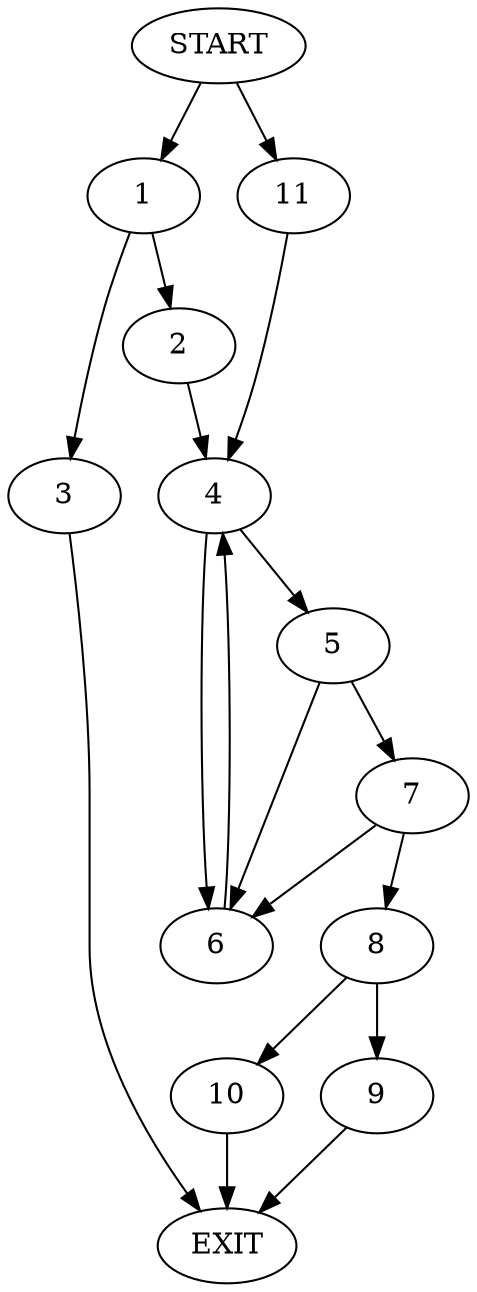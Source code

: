 digraph {
0 [label="START"]
12 [label="EXIT"]
0 -> 1
1 -> 2
1 -> 3
3 -> 12
2 -> 4
4 -> 5
4 -> 6
5 -> 7
5 -> 6
6 -> 4
7 -> 6
7 -> 8
8 -> 9
8 -> 10
0 -> 11
11 -> 4
9 -> 12
10 -> 12
}
